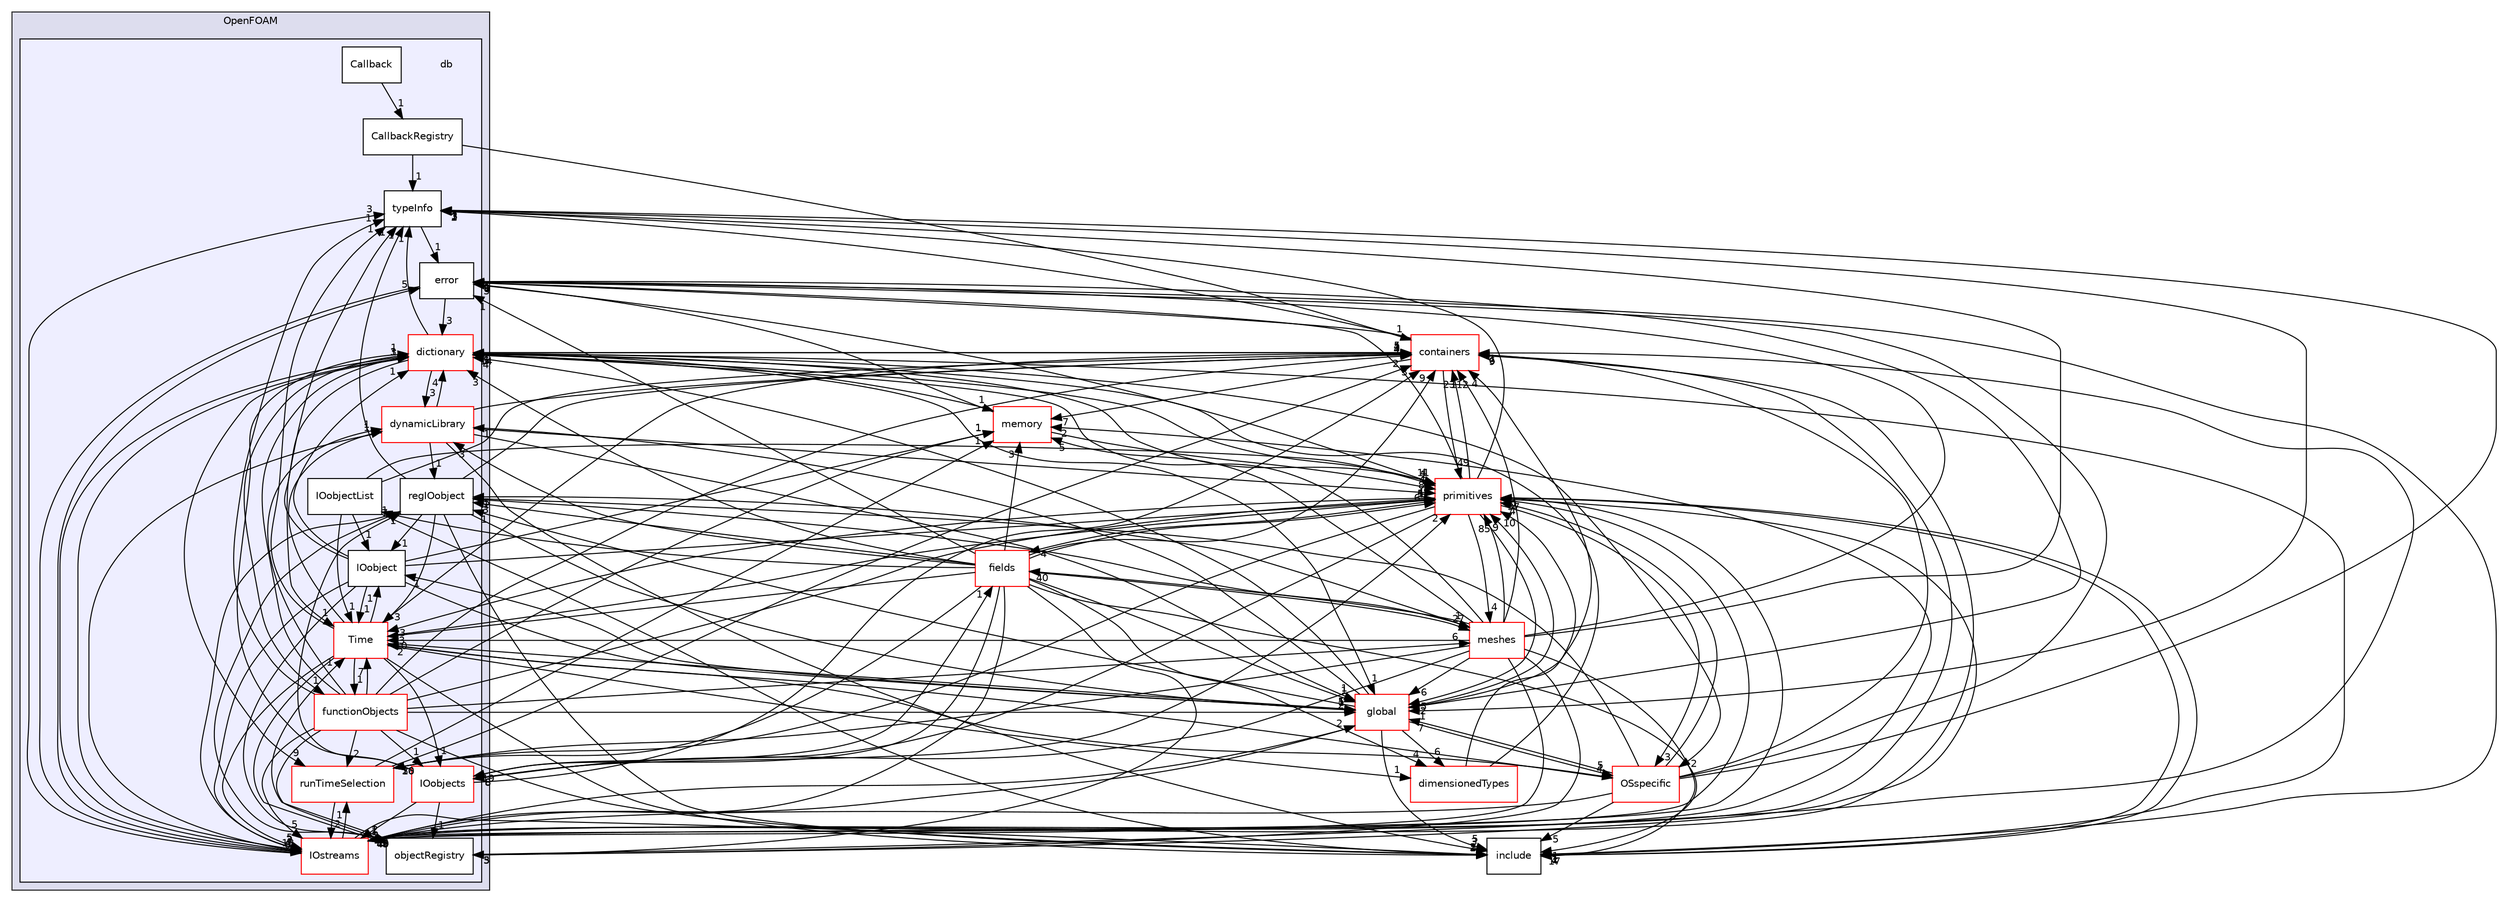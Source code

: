 digraph "src/OpenFOAM/db" {
  bgcolor=transparent;
  compound=true
  node [ fontsize="10", fontname="Helvetica"];
  edge [ labelfontsize="10", labelfontname="Helvetica"];
  subgraph clusterdir_c5473ff19b20e6ec4dfe5c310b3778a8 {
    graph [ bgcolor="#ddddee", pencolor="black", label="OpenFOAM" fontname="Helvetica", fontsize="10", URL="dir_c5473ff19b20e6ec4dfe5c310b3778a8.html"]
  subgraph clusterdir_63c634f7a7cfd679ac26c67fb30fc32f {
    graph [ bgcolor="#eeeeff", pencolor="black", label="" URL="dir_63c634f7a7cfd679ac26c67fb30fc32f.html"];
    dir_63c634f7a7cfd679ac26c67fb30fc32f [shape=plaintext label="db"];
    dir_b85fa6474d36c8701e5d5d6c6e2dfd1f [shape=box label="Callback" color="black" fillcolor="white" style="filled" URL="dir_b85fa6474d36c8701e5d5d6c6e2dfd1f.html"];
    dir_cdfe99edaf40dd57840d437ec09b5318 [shape=box label="CallbackRegistry" color="black" fillcolor="white" style="filled" URL="dir_cdfe99edaf40dd57840d437ec09b5318.html"];
    dir_43e4f3d5f4ba74ef6e29186317ac2bae [shape=box label="dictionary" color="red" fillcolor="white" style="filled" URL="dir_43e4f3d5f4ba74ef6e29186317ac2bae.html"];
    dir_65d267bb6b65740acaf7d5fe4aebd101 [shape=box label="dynamicLibrary" color="red" fillcolor="white" style="filled" URL="dir_65d267bb6b65740acaf7d5fe4aebd101.html"];
    dir_5b778b533e0642b15b61ea7e4b236f8c [shape=box label="error" color="black" fillcolor="white" style="filled" URL="dir_5b778b533e0642b15b61ea7e4b236f8c.html"];
    dir_b1391b8691e21d3cff54e51a698f3c2b [shape=box label="functionObjects" color="red" fillcolor="white" style="filled" URL="dir_b1391b8691e21d3cff54e51a698f3c2b.html"];
    dir_4f09ac4e91f69db1491e8df2f92c001c [shape=box label="IOobject" color="black" fillcolor="white" style="filled" URL="dir_4f09ac4e91f69db1491e8df2f92c001c.html"];
    dir_d3cb1c356d9f567b70ca47b60c594cf0 [shape=box label="IOobjectList" color="black" fillcolor="white" style="filled" URL="dir_d3cb1c356d9f567b70ca47b60c594cf0.html"];
    dir_cc10b28373a5cdb85fcb1ececb22619b [shape=box label="IOobjects" color="red" fillcolor="white" style="filled" URL="dir_cc10b28373a5cdb85fcb1ececb22619b.html"];
    dir_466e4f5b4cc1582939ab4ceba36098d8 [shape=box label="IOstreams" color="red" fillcolor="white" style="filled" URL="dir_466e4f5b4cc1582939ab4ceba36098d8.html"];
    dir_f80fc3e4842cbab48cb780bc6e6d033e [shape=box label="objectRegistry" color="black" fillcolor="white" style="filled" URL="dir_f80fc3e4842cbab48cb780bc6e6d033e.html"];
    dir_bb2890f68b7fdb7b322b02b8256df6db [shape=box label="regIOobject" color="black" fillcolor="white" style="filled" URL="dir_bb2890f68b7fdb7b322b02b8256df6db.html"];
    dir_97107bb83a2a5bbfad7ddd584e3f301c [shape=box label="runTimeSelection" color="red" fillcolor="white" style="filled" URL="dir_97107bb83a2a5bbfad7ddd584e3f301c.html"];
    dir_ec5b63092fb55ef516ddf05b3841c89d [shape=box label="Time" color="red" fillcolor="white" style="filled" URL="dir_ec5b63092fb55ef516ddf05b3841c89d.html"];
    dir_44d37d0c4e72ffac3c5738348b92cda3 [shape=box label="typeInfo" color="black" fillcolor="white" style="filled" URL="dir_44d37d0c4e72ffac3c5738348b92cda3.html"];
  }
  }
  dir_385a22dcc2f7120acb0f1a7a832b3b8d [shape=box label="memory" color="red" URL="dir_385a22dcc2f7120acb0f1a7a832b3b8d.html"];
  dir_962442b8f989d5529fab5e0f0e4ffb74 [shape=box label="fields" color="red" URL="dir_962442b8f989d5529fab5e0f0e4ffb74.html"];
  dir_19d0872053bde092be81d7fe3f56cbf7 [shape=box label="containers" color="red" URL="dir_19d0872053bde092be81d7fe3f56cbf7.html"];
  dir_aa2423979fb45fc41c393a5db370ab21 [shape=box label="meshes" color="red" URL="dir_aa2423979fb45fc41c393a5db370ab21.html"];
  dir_d4979fdf35c07e0caec68718d229a4b4 [shape=box label="dimensionedTypes" color="red" URL="dir_d4979fdf35c07e0caec68718d229a4b4.html"];
  dir_8583492183f4d27c76555f8f333dd07b [shape=box label="global" color="red" URL="dir_8583492183f4d27c76555f8f333dd07b.html"];
  dir_3e50f45338116b169052b428016851aa [shape=box label="primitives" color="red" URL="dir_3e50f45338116b169052b428016851aa.html"];
  dir_e954e9f5966bc1c681a414ec8bd0ee15 [shape=box label="include" URL="dir_e954e9f5966bc1c681a414ec8bd0ee15.html"];
  dir_1e7df7a7407fc4618be5c18f76eb7b99 [shape=box label="OSspecific" color="red" URL="dir_1e7df7a7407fc4618be5c18f76eb7b99.html"];
  dir_385a22dcc2f7120acb0f1a7a832b3b8d->dir_3e50f45338116b169052b428016851aa [headlabel="4", labeldistance=1.5 headhref="dir_002254_002358.html"];
  dir_385a22dcc2f7120acb0f1a7a832b3b8d->dir_5b778b533e0642b15b61ea7e4b236f8c [headlabel="3", labeldistance=1.5 headhref="dir_002254_002006.html"];
  dir_44d37d0c4e72ffac3c5738348b92cda3->dir_8583492183f4d27c76555f8f333dd07b [headlabel="1", labeldistance=1.5 headhref="dir_002045_002130.html"];
  dir_44d37d0c4e72ffac3c5738348b92cda3->dir_5b778b533e0642b15b61ea7e4b236f8c [headlabel="1", labeldistance=1.5 headhref="dir_002045_002006.html"];
  dir_4f09ac4e91f69db1491e8df2f92c001c->dir_385a22dcc2f7120acb0f1a7a832b3b8d [headlabel="1", labeldistance=1.5 headhref="dir_002015_002254.html"];
  dir_4f09ac4e91f69db1491e8df2f92c001c->dir_44d37d0c4e72ffac3c5738348b92cda3 [headlabel="1", labeldistance=1.5 headhref="dir_002015_002045.html"];
  dir_4f09ac4e91f69db1491e8df2f92c001c->dir_ec5b63092fb55ef516ddf05b3841c89d [headlabel="1", labeldistance=1.5 headhref="dir_002015_002043.html"];
  dir_4f09ac4e91f69db1491e8df2f92c001c->dir_466e4f5b4cc1582939ab4ceba36098d8 [headlabel="3", labeldistance=1.5 headhref="dir_002015_002025.html"];
  dir_4f09ac4e91f69db1491e8df2f92c001c->dir_43e4f3d5f4ba74ef6e29186317ac2bae [headlabel="1", labeldistance=1.5 headhref="dir_002015_001988.html"];
  dir_4f09ac4e91f69db1491e8df2f92c001c->dir_8583492183f4d27c76555f8f333dd07b [headlabel="1", labeldistance=1.5 headhref="dir_002015_002130.html"];
  dir_4f09ac4e91f69db1491e8df2f92c001c->dir_f80fc3e4842cbab48cb780bc6e6d033e [headlabel="1", labeldistance=1.5 headhref="dir_002015_002038.html"];
  dir_4f09ac4e91f69db1491e8df2f92c001c->dir_3e50f45338116b169052b428016851aa [headlabel="1", labeldistance=1.5 headhref="dir_002015_002358.html"];
  dir_ec5b63092fb55ef516ddf05b3841c89d->dir_44d37d0c4e72ffac3c5738348b92cda3 [headlabel="1", labeldistance=1.5 headhref="dir_002043_002045.html"];
  dir_ec5b63092fb55ef516ddf05b3841c89d->dir_4f09ac4e91f69db1491e8df2f92c001c [headlabel="1", labeldistance=1.5 headhref="dir_002043_002015.html"];
  dir_ec5b63092fb55ef516ddf05b3841c89d->dir_19d0872053bde092be81d7fe3f56cbf7 [headlabel="4", labeldistance=1.5 headhref="dir_002043_001934.html"];
  dir_ec5b63092fb55ef516ddf05b3841c89d->dir_cc10b28373a5cdb85fcb1ececb22619b [headlabel="1", labeldistance=1.5 headhref="dir_002043_002017.html"];
  dir_ec5b63092fb55ef516ddf05b3841c89d->dir_466e4f5b4cc1582939ab4ceba36098d8 [headlabel="5", labeldistance=1.5 headhref="dir_002043_002025.html"];
  dir_ec5b63092fb55ef516ddf05b3841c89d->dir_d4979fdf35c07e0caec68718d229a4b4 [headlabel="1", labeldistance=1.5 headhref="dir_002043_002046.html"];
  dir_ec5b63092fb55ef516ddf05b3841c89d->dir_b1391b8691e21d3cff54e51a698f3c2b [headlabel="1", labeldistance=1.5 headhref="dir_002043_002007.html"];
  dir_ec5b63092fb55ef516ddf05b3841c89d->dir_8583492183f4d27c76555f8f333dd07b [headlabel="5", labeldistance=1.5 headhref="dir_002043_002130.html"];
  dir_ec5b63092fb55ef516ddf05b3841c89d->dir_f80fc3e4842cbab48cb780bc6e6d033e [headlabel="1", labeldistance=1.5 headhref="dir_002043_002038.html"];
  dir_ec5b63092fb55ef516ddf05b3841c89d->dir_3e50f45338116b169052b428016851aa [headlabel="5", labeldistance=1.5 headhref="dir_002043_002358.html"];
  dir_ec5b63092fb55ef516ddf05b3841c89d->dir_65d267bb6b65740acaf7d5fe4aebd101 [headlabel="1", labeldistance=1.5 headhref="dir_002043_002002.html"];
  dir_ec5b63092fb55ef516ddf05b3841c89d->dir_e954e9f5966bc1c681a414ec8bd0ee15 [headlabel="1", labeldistance=1.5 headhref="dir_002043_002152.html"];
  dir_ec5b63092fb55ef516ddf05b3841c89d->dir_1e7df7a7407fc4618be5c18f76eb7b99 [headlabel="4", labeldistance=1.5 headhref="dir_002043_002470.html"];
  dir_962442b8f989d5529fab5e0f0e4ffb74->dir_385a22dcc2f7120acb0f1a7a832b3b8d [headlabel="3", labeldistance=1.5 headhref="dir_002054_002254.html"];
  dir_962442b8f989d5529fab5e0f0e4ffb74->dir_ec5b63092fb55ef516ddf05b3841c89d [headlabel="3", labeldistance=1.5 headhref="dir_002054_002043.html"];
  dir_962442b8f989d5529fab5e0f0e4ffb74->dir_19d0872053bde092be81d7fe3f56cbf7 [headlabel="9", labeldistance=1.5 headhref="dir_002054_001934.html"];
  dir_962442b8f989d5529fab5e0f0e4ffb74->dir_cc10b28373a5cdb85fcb1ececb22619b [headlabel="19", labeldistance=1.5 headhref="dir_002054_002017.html"];
  dir_962442b8f989d5529fab5e0f0e4ffb74->dir_d3cb1c356d9f567b70ca47b60c594cf0 [headlabel="1", labeldistance=1.5 headhref="dir_002054_002016.html"];
  dir_962442b8f989d5529fab5e0f0e4ffb74->dir_aa2423979fb45fc41c393a5db370ab21 [headlabel="27", labeldistance=1.5 headhref="dir_002054_002260.html"];
  dir_962442b8f989d5529fab5e0f0e4ffb74->dir_466e4f5b4cc1582939ab4ceba36098d8 [headlabel="5", labeldistance=1.5 headhref="dir_002054_002025.html"];
  dir_962442b8f989d5529fab5e0f0e4ffb74->dir_d4979fdf35c07e0caec68718d229a4b4 [headlabel="4", labeldistance=1.5 headhref="dir_002054_002046.html"];
  dir_962442b8f989d5529fab5e0f0e4ffb74->dir_43e4f3d5f4ba74ef6e29186317ac2bae [headlabel="3", labeldistance=1.5 headhref="dir_002054_001988.html"];
  dir_962442b8f989d5529fab5e0f0e4ffb74->dir_8583492183f4d27c76555f8f333dd07b [headlabel="1", labeldistance=1.5 headhref="dir_002054_002130.html"];
  dir_962442b8f989d5529fab5e0f0e4ffb74->dir_f80fc3e4842cbab48cb780bc6e6d033e [headlabel="3", labeldistance=1.5 headhref="dir_002054_002038.html"];
  dir_962442b8f989d5529fab5e0f0e4ffb74->dir_3e50f45338116b169052b428016851aa [headlabel="65", labeldistance=1.5 headhref="dir_002054_002358.html"];
  dir_962442b8f989d5529fab5e0f0e4ffb74->dir_65d267bb6b65740acaf7d5fe4aebd101 [headlabel="3", labeldistance=1.5 headhref="dir_002054_002002.html"];
  dir_962442b8f989d5529fab5e0f0e4ffb74->dir_97107bb83a2a5bbfad7ddd584e3f301c [headlabel="20", labeldistance=1.5 headhref="dir_002054_002040.html"];
  dir_962442b8f989d5529fab5e0f0e4ffb74->dir_bb2890f68b7fdb7b322b02b8256df6db [headlabel="3", labeldistance=1.5 headhref="dir_002054_002039.html"];
  dir_962442b8f989d5529fab5e0f0e4ffb74->dir_e954e9f5966bc1c681a414ec8bd0ee15 [headlabel="1", labeldistance=1.5 headhref="dir_002054_002152.html"];
  dir_962442b8f989d5529fab5e0f0e4ffb74->dir_5b778b533e0642b15b61ea7e4b236f8c [headlabel="1", labeldistance=1.5 headhref="dir_002054_002006.html"];
  dir_19d0872053bde092be81d7fe3f56cbf7->dir_385a22dcc2f7120acb0f1a7a832b3b8d [headlabel="7", labeldistance=1.5 headhref="dir_001934_002254.html"];
  dir_19d0872053bde092be81d7fe3f56cbf7->dir_44d37d0c4e72ffac3c5738348b92cda3 [headlabel="2", labeldistance=1.5 headhref="dir_001934_002045.html"];
  dir_19d0872053bde092be81d7fe3f56cbf7->dir_466e4f5b4cc1582939ab4ceba36098d8 [headlabel="40", labeldistance=1.5 headhref="dir_001934_002025.html"];
  dir_19d0872053bde092be81d7fe3f56cbf7->dir_43e4f3d5f4ba74ef6e29186317ac2bae [headlabel="1", labeldistance=1.5 headhref="dir_001934_001988.html"];
  dir_19d0872053bde092be81d7fe3f56cbf7->dir_3e50f45338116b169052b428016851aa [headlabel="49", labeldistance=1.5 headhref="dir_001934_002358.html"];
  dir_19d0872053bde092be81d7fe3f56cbf7->dir_5b778b533e0642b15b61ea7e4b236f8c [headlabel="8", labeldistance=1.5 headhref="dir_001934_002006.html"];
  dir_cc10b28373a5cdb85fcb1ececb22619b->dir_962442b8f989d5529fab5e0f0e4ffb74 [headlabel="1", labeldistance=1.5 headhref="dir_002017_002054.html"];
  dir_cc10b28373a5cdb85fcb1ececb22619b->dir_19d0872053bde092be81d7fe3f56cbf7 [headlabel="3", labeldistance=1.5 headhref="dir_002017_001934.html"];
  dir_cc10b28373a5cdb85fcb1ececb22619b->dir_466e4f5b4cc1582939ab4ceba36098d8 [headlabel="2", labeldistance=1.5 headhref="dir_002017_002025.html"];
  dir_cc10b28373a5cdb85fcb1ececb22619b->dir_43e4f3d5f4ba74ef6e29186317ac2bae [headlabel="1", labeldistance=1.5 headhref="dir_002017_001988.html"];
  dir_cc10b28373a5cdb85fcb1ececb22619b->dir_f80fc3e4842cbab48cb780bc6e6d033e [headlabel="1", labeldistance=1.5 headhref="dir_002017_002038.html"];
  dir_cc10b28373a5cdb85fcb1ececb22619b->dir_3e50f45338116b169052b428016851aa [headlabel="2", labeldistance=1.5 headhref="dir_002017_002358.html"];
  dir_cc10b28373a5cdb85fcb1ececb22619b->dir_bb2890f68b7fdb7b322b02b8256df6db [headlabel="7", labeldistance=1.5 headhref="dir_002017_002039.html"];
  dir_d3cb1c356d9f567b70ca47b60c594cf0->dir_4f09ac4e91f69db1491e8df2f92c001c [headlabel="1", labeldistance=1.5 headhref="dir_002016_002015.html"];
  dir_d3cb1c356d9f567b70ca47b60c594cf0->dir_ec5b63092fb55ef516ddf05b3841c89d [headlabel="1", labeldistance=1.5 headhref="dir_002016_002043.html"];
  dir_d3cb1c356d9f567b70ca47b60c594cf0->dir_19d0872053bde092be81d7fe3f56cbf7 [headlabel="1", labeldistance=1.5 headhref="dir_002016_001934.html"];
  dir_d3cb1c356d9f567b70ca47b60c594cf0->dir_3e50f45338116b169052b428016851aa [headlabel="1", labeldistance=1.5 headhref="dir_002016_002358.html"];
  dir_d3cb1c356d9f567b70ca47b60c594cf0->dir_e954e9f5966bc1c681a414ec8bd0ee15 [headlabel="1", labeldistance=1.5 headhref="dir_002016_002152.html"];
  dir_aa2423979fb45fc41c393a5db370ab21->dir_385a22dcc2f7120acb0f1a7a832b3b8d [headlabel="5", labeldistance=1.5 headhref="dir_002260_002254.html"];
  dir_aa2423979fb45fc41c393a5db370ab21->dir_44d37d0c4e72ffac3c5738348b92cda3 [headlabel="3", labeldistance=1.5 headhref="dir_002260_002045.html"];
  dir_aa2423979fb45fc41c393a5db370ab21->dir_ec5b63092fb55ef516ddf05b3841c89d [headlabel="10", labeldistance=1.5 headhref="dir_002260_002043.html"];
  dir_aa2423979fb45fc41c393a5db370ab21->dir_962442b8f989d5529fab5e0f0e4ffb74 [headlabel="40", labeldistance=1.5 headhref="dir_002260_002054.html"];
  dir_aa2423979fb45fc41c393a5db370ab21->dir_19d0872053bde092be81d7fe3f56cbf7 [headlabel="112", labeldistance=1.5 headhref="dir_002260_001934.html"];
  dir_aa2423979fb45fc41c393a5db370ab21->dir_cc10b28373a5cdb85fcb1ececb22619b [headlabel="6", labeldistance=1.5 headhref="dir_002260_002017.html"];
  dir_aa2423979fb45fc41c393a5db370ab21->dir_466e4f5b4cc1582939ab4ceba36098d8 [headlabel="45", labeldistance=1.5 headhref="dir_002260_002025.html"];
  dir_aa2423979fb45fc41c393a5db370ab21->dir_43e4f3d5f4ba74ef6e29186317ac2bae [headlabel="14", labeldistance=1.5 headhref="dir_002260_001988.html"];
  dir_aa2423979fb45fc41c393a5db370ab21->dir_8583492183f4d27c76555f8f333dd07b [headlabel="6", labeldistance=1.5 headhref="dir_002260_002130.html"];
  dir_aa2423979fb45fc41c393a5db370ab21->dir_f80fc3e4842cbab48cb780bc6e6d033e [headlabel="5", labeldistance=1.5 headhref="dir_002260_002038.html"];
  dir_aa2423979fb45fc41c393a5db370ab21->dir_3e50f45338116b169052b428016851aa [headlabel="85", labeldistance=1.5 headhref="dir_002260_002358.html"];
  dir_aa2423979fb45fc41c393a5db370ab21->dir_97107bb83a2a5bbfad7ddd584e3f301c [headlabel="30", labeldistance=1.5 headhref="dir_002260_002040.html"];
  dir_aa2423979fb45fc41c393a5db370ab21->dir_bb2890f68b7fdb7b322b02b8256df6db [headlabel="5", labeldistance=1.5 headhref="dir_002260_002039.html"];
  dir_aa2423979fb45fc41c393a5db370ab21->dir_e954e9f5966bc1c681a414ec8bd0ee15 [headlabel="17", labeldistance=1.5 headhref="dir_002260_002152.html"];
  dir_aa2423979fb45fc41c393a5db370ab21->dir_5b778b533e0642b15b61ea7e4b236f8c [headlabel="1", labeldistance=1.5 headhref="dir_002260_002006.html"];
  dir_466e4f5b4cc1582939ab4ceba36098d8->dir_385a22dcc2f7120acb0f1a7a832b3b8d [headlabel="2", labeldistance=1.5 headhref="dir_002025_002254.html"];
  dir_466e4f5b4cc1582939ab4ceba36098d8->dir_44d37d0c4e72ffac3c5738348b92cda3 [headlabel="3", labeldistance=1.5 headhref="dir_002025_002045.html"];
  dir_466e4f5b4cc1582939ab4ceba36098d8->dir_19d0872053bde092be81d7fe3f56cbf7 [headlabel="9", labeldistance=1.5 headhref="dir_002025_001934.html"];
  dir_466e4f5b4cc1582939ab4ceba36098d8->dir_43e4f3d5f4ba74ef6e29186317ac2bae [headlabel="1", labeldistance=1.5 headhref="dir_002025_001988.html"];
  dir_466e4f5b4cc1582939ab4ceba36098d8->dir_8583492183f4d27c76555f8f333dd07b [headlabel="2", labeldistance=1.5 headhref="dir_002025_002130.html"];
  dir_466e4f5b4cc1582939ab4ceba36098d8->dir_3e50f45338116b169052b428016851aa [headlabel="37", labeldistance=1.5 headhref="dir_002025_002358.html"];
  dir_466e4f5b4cc1582939ab4ceba36098d8->dir_97107bb83a2a5bbfad7ddd584e3f301c [headlabel="1", labeldistance=1.5 headhref="dir_002025_002040.html"];
  dir_466e4f5b4cc1582939ab4ceba36098d8->dir_e954e9f5966bc1c681a414ec8bd0ee15 [headlabel="2", labeldistance=1.5 headhref="dir_002025_002152.html"];
  dir_466e4f5b4cc1582939ab4ceba36098d8->dir_5b778b533e0642b15b61ea7e4b236f8c [headlabel="5", labeldistance=1.5 headhref="dir_002025_002006.html"];
  dir_d4979fdf35c07e0caec68718d229a4b4->dir_43e4f3d5f4ba74ef6e29186317ac2bae [headlabel="1", labeldistance=1.5 headhref="dir_002046_001988.html"];
  dir_d4979fdf35c07e0caec68718d229a4b4->dir_3e50f45338116b169052b428016851aa [headlabel="10", labeldistance=1.5 headhref="dir_002046_002358.html"];
  dir_b1391b8691e21d3cff54e51a698f3c2b->dir_385a22dcc2f7120acb0f1a7a832b3b8d [headlabel="1", labeldistance=1.5 headhref="dir_002007_002254.html"];
  dir_b1391b8691e21d3cff54e51a698f3c2b->dir_44d37d0c4e72ffac3c5738348b92cda3 [headlabel="1", labeldistance=1.5 headhref="dir_002007_002045.html"];
  dir_b1391b8691e21d3cff54e51a698f3c2b->dir_ec5b63092fb55ef516ddf05b3841c89d [headlabel="7", labeldistance=1.5 headhref="dir_002007_002043.html"];
  dir_b1391b8691e21d3cff54e51a698f3c2b->dir_19d0872053bde092be81d7fe3f56cbf7 [headlabel="4", labeldistance=1.5 headhref="dir_002007_001934.html"];
  dir_b1391b8691e21d3cff54e51a698f3c2b->dir_cc10b28373a5cdb85fcb1ececb22619b [headlabel="1", labeldistance=1.5 headhref="dir_002007_002017.html"];
  dir_b1391b8691e21d3cff54e51a698f3c2b->dir_aa2423979fb45fc41c393a5db370ab21 [headlabel="6", labeldistance=1.5 headhref="dir_002007_002260.html"];
  dir_b1391b8691e21d3cff54e51a698f3c2b->dir_466e4f5b4cc1582939ab4ceba36098d8 [headlabel="5", labeldistance=1.5 headhref="dir_002007_002025.html"];
  dir_b1391b8691e21d3cff54e51a698f3c2b->dir_43e4f3d5f4ba74ef6e29186317ac2bae [headlabel="3", labeldistance=1.5 headhref="dir_002007_001988.html"];
  dir_b1391b8691e21d3cff54e51a698f3c2b->dir_8583492183f4d27c76555f8f333dd07b [headlabel="2", labeldistance=1.5 headhref="dir_002007_002130.html"];
  dir_b1391b8691e21d3cff54e51a698f3c2b->dir_f80fc3e4842cbab48cb780bc6e6d033e [headlabel="2", labeldistance=1.5 headhref="dir_002007_002038.html"];
  dir_b1391b8691e21d3cff54e51a698f3c2b->dir_3e50f45338116b169052b428016851aa [headlabel="4", labeldistance=1.5 headhref="dir_002007_002358.html"];
  dir_b1391b8691e21d3cff54e51a698f3c2b->dir_65d267bb6b65740acaf7d5fe4aebd101 [headlabel="1", labeldistance=1.5 headhref="dir_002007_002002.html"];
  dir_b1391b8691e21d3cff54e51a698f3c2b->dir_97107bb83a2a5bbfad7ddd584e3f301c [headlabel="2", labeldistance=1.5 headhref="dir_002007_002040.html"];
  dir_b1391b8691e21d3cff54e51a698f3c2b->dir_e954e9f5966bc1c681a414ec8bd0ee15 [headlabel="5", labeldistance=1.5 headhref="dir_002007_002152.html"];
  dir_43e4f3d5f4ba74ef6e29186317ac2bae->dir_385a22dcc2f7120acb0f1a7a832b3b8d [headlabel="1", labeldistance=1.5 headhref="dir_001988_002254.html"];
  dir_43e4f3d5f4ba74ef6e29186317ac2bae->dir_44d37d0c4e72ffac3c5738348b92cda3 [headlabel="1", labeldistance=1.5 headhref="dir_001988_002045.html"];
  dir_43e4f3d5f4ba74ef6e29186317ac2bae->dir_ec5b63092fb55ef516ddf05b3841c89d [headlabel="1", labeldistance=1.5 headhref="dir_001988_002043.html"];
  dir_43e4f3d5f4ba74ef6e29186317ac2bae->dir_19d0872053bde092be81d7fe3f56cbf7 [headlabel="5", labeldistance=1.5 headhref="dir_001988_001934.html"];
  dir_43e4f3d5f4ba74ef6e29186317ac2bae->dir_466e4f5b4cc1582939ab4ceba36098d8 [headlabel="18", labeldistance=1.5 headhref="dir_001988_002025.html"];
  dir_43e4f3d5f4ba74ef6e29186317ac2bae->dir_b1391b8691e21d3cff54e51a698f3c2b [headlabel="1", labeldistance=1.5 headhref="dir_001988_002007.html"];
  dir_43e4f3d5f4ba74ef6e29186317ac2bae->dir_8583492183f4d27c76555f8f333dd07b [headlabel="1", labeldistance=1.5 headhref="dir_001988_002130.html"];
  dir_43e4f3d5f4ba74ef6e29186317ac2bae->dir_3e50f45338116b169052b428016851aa [headlabel="11", labeldistance=1.5 headhref="dir_001988_002358.html"];
  dir_43e4f3d5f4ba74ef6e29186317ac2bae->dir_65d267bb6b65740acaf7d5fe4aebd101 [headlabel="3", labeldistance=1.5 headhref="dir_001988_002002.html"];
  dir_43e4f3d5f4ba74ef6e29186317ac2bae->dir_97107bb83a2a5bbfad7ddd584e3f301c [headlabel="9", labeldistance=1.5 headhref="dir_001988_002040.html"];
  dir_43e4f3d5f4ba74ef6e29186317ac2bae->dir_e954e9f5966bc1c681a414ec8bd0ee15 [headlabel="1", labeldistance=1.5 headhref="dir_001988_002152.html"];
  dir_43e4f3d5f4ba74ef6e29186317ac2bae->dir_1e7df7a7407fc4618be5c18f76eb7b99 [headlabel="2", labeldistance=1.5 headhref="dir_001988_002470.html"];
  dir_8583492183f4d27c76555f8f333dd07b->dir_4f09ac4e91f69db1491e8df2f92c001c [headlabel="1", labeldistance=1.5 headhref="dir_002130_002015.html"];
  dir_8583492183f4d27c76555f8f333dd07b->dir_19d0872053bde092be81d7fe3f56cbf7 [headlabel="4", labeldistance=1.5 headhref="dir_002130_001934.html"];
  dir_8583492183f4d27c76555f8f333dd07b->dir_466e4f5b4cc1582939ab4ceba36098d8 [headlabel="8", labeldistance=1.5 headhref="dir_002130_002025.html"];
  dir_8583492183f4d27c76555f8f333dd07b->dir_d4979fdf35c07e0caec68718d229a4b4 [headlabel="6", labeldistance=1.5 headhref="dir_002130_002046.html"];
  dir_8583492183f4d27c76555f8f333dd07b->dir_43e4f3d5f4ba74ef6e29186317ac2bae [headlabel="4", labeldistance=1.5 headhref="dir_002130_001988.html"];
  dir_8583492183f4d27c76555f8f333dd07b->dir_3e50f45338116b169052b428016851aa [headlabel="9", labeldistance=1.5 headhref="dir_002130_002358.html"];
  dir_8583492183f4d27c76555f8f333dd07b->dir_65d267bb6b65740acaf7d5fe4aebd101 [headlabel="1", labeldistance=1.5 headhref="dir_002130_002002.html"];
  dir_8583492183f4d27c76555f8f333dd07b->dir_bb2890f68b7fdb7b322b02b8256df6db [headlabel="1", labeldistance=1.5 headhref="dir_002130_002039.html"];
  dir_8583492183f4d27c76555f8f333dd07b->dir_e954e9f5966bc1c681a414ec8bd0ee15 [headlabel="5", labeldistance=1.5 headhref="dir_002130_002152.html"];
  dir_8583492183f4d27c76555f8f333dd07b->dir_1e7df7a7407fc4618be5c18f76eb7b99 [headlabel="5", labeldistance=1.5 headhref="dir_002130_002470.html"];
  dir_f80fc3e4842cbab48cb780bc6e6d033e->dir_ec5b63092fb55ef516ddf05b3841c89d [headlabel="1", labeldistance=1.5 headhref="dir_002038_002043.html"];
  dir_f80fc3e4842cbab48cb780bc6e6d033e->dir_19d0872053bde092be81d7fe3f56cbf7 [headlabel="1", labeldistance=1.5 headhref="dir_002038_001934.html"];
  dir_f80fc3e4842cbab48cb780bc6e6d033e->dir_3e50f45338116b169052b428016851aa [headlabel="2", labeldistance=1.5 headhref="dir_002038_002358.html"];
  dir_f80fc3e4842cbab48cb780bc6e6d033e->dir_bb2890f68b7fdb7b322b02b8256df6db [headlabel="1", labeldistance=1.5 headhref="dir_002038_002039.html"];
  dir_3e50f45338116b169052b428016851aa->dir_44d37d0c4e72ffac3c5738348b92cda3 [headlabel="1", labeldistance=1.5 headhref="dir_002358_002045.html"];
  dir_3e50f45338116b169052b428016851aa->dir_ec5b63092fb55ef516ddf05b3841c89d [headlabel="3", labeldistance=1.5 headhref="dir_002358_002043.html"];
  dir_3e50f45338116b169052b428016851aa->dir_962442b8f989d5529fab5e0f0e4ffb74 [headlabel="4", labeldistance=1.5 headhref="dir_002358_002054.html"];
  dir_3e50f45338116b169052b428016851aa->dir_19d0872053bde092be81d7fe3f56cbf7 [headlabel="23", labeldistance=1.5 headhref="dir_002358_001934.html"];
  dir_3e50f45338116b169052b428016851aa->dir_cc10b28373a5cdb85fcb1ececb22619b [headlabel="8", labeldistance=1.5 headhref="dir_002358_002017.html"];
  dir_3e50f45338116b169052b428016851aa->dir_aa2423979fb45fc41c393a5db370ab21 [headlabel="4", labeldistance=1.5 headhref="dir_002358_002260.html"];
  dir_3e50f45338116b169052b428016851aa->dir_466e4f5b4cc1582939ab4ceba36098d8 [headlabel="40", labeldistance=1.5 headhref="dir_002358_002025.html"];
  dir_3e50f45338116b169052b428016851aa->dir_43e4f3d5f4ba74ef6e29186317ac2bae [headlabel="5", labeldistance=1.5 headhref="dir_002358_001988.html"];
  dir_3e50f45338116b169052b428016851aa->dir_8583492183f4d27c76555f8f333dd07b [headlabel="5", labeldistance=1.5 headhref="dir_002358_002130.html"];
  dir_3e50f45338116b169052b428016851aa->dir_97107bb83a2a5bbfad7ddd584e3f301c [headlabel="16", labeldistance=1.5 headhref="dir_002358_002040.html"];
  dir_3e50f45338116b169052b428016851aa->dir_e954e9f5966bc1c681a414ec8bd0ee15 [headlabel="4", labeldistance=1.5 headhref="dir_002358_002152.html"];
  dir_3e50f45338116b169052b428016851aa->dir_5b778b533e0642b15b61ea7e4b236f8c [headlabel="6", labeldistance=1.5 headhref="dir_002358_002006.html"];
  dir_3e50f45338116b169052b428016851aa->dir_1e7df7a7407fc4618be5c18f76eb7b99 [headlabel="3", labeldistance=1.5 headhref="dir_002358_002470.html"];
  dir_b85fa6474d36c8701e5d5d6c6e2dfd1f->dir_cdfe99edaf40dd57840d437ec09b5318 [headlabel="1", labeldistance=1.5 headhref="dir_001986_001987.html"];
  dir_65d267bb6b65740acaf7d5fe4aebd101->dir_19d0872053bde092be81d7fe3f56cbf7 [headlabel="3", labeldistance=1.5 headhref="dir_002002_001934.html"];
  dir_65d267bb6b65740acaf7d5fe4aebd101->dir_466e4f5b4cc1582939ab4ceba36098d8 [headlabel="4", labeldistance=1.5 headhref="dir_002002_002025.html"];
  dir_65d267bb6b65740acaf7d5fe4aebd101->dir_43e4f3d5f4ba74ef6e29186317ac2bae [headlabel="4", labeldistance=1.5 headhref="dir_002002_001988.html"];
  dir_65d267bb6b65740acaf7d5fe4aebd101->dir_8583492183f4d27c76555f8f333dd07b [headlabel="1", labeldistance=1.5 headhref="dir_002002_002130.html"];
  dir_65d267bb6b65740acaf7d5fe4aebd101->dir_3e50f45338116b169052b428016851aa [headlabel="8", labeldistance=1.5 headhref="dir_002002_002358.html"];
  dir_65d267bb6b65740acaf7d5fe4aebd101->dir_bb2890f68b7fdb7b322b02b8256df6db [headlabel="1", labeldistance=1.5 headhref="dir_002002_002039.html"];
  dir_65d267bb6b65740acaf7d5fe4aebd101->dir_e954e9f5966bc1c681a414ec8bd0ee15 [headlabel="3", labeldistance=1.5 headhref="dir_002002_002152.html"];
  dir_97107bb83a2a5bbfad7ddd584e3f301c->dir_385a22dcc2f7120acb0f1a7a832b3b8d [headlabel="1", labeldistance=1.5 headhref="dir_002040_002254.html"];
  dir_97107bb83a2a5bbfad7ddd584e3f301c->dir_19d0872053bde092be81d7fe3f56cbf7 [headlabel="2", labeldistance=1.5 headhref="dir_002040_001934.html"];
  dir_97107bb83a2a5bbfad7ddd584e3f301c->dir_466e4f5b4cc1582939ab4ceba36098d8 [headlabel="2", labeldistance=1.5 headhref="dir_002040_002025.html"];
  dir_bb2890f68b7fdb7b322b02b8256df6db->dir_44d37d0c4e72ffac3c5738348b92cda3 [headlabel="1", labeldistance=1.5 headhref="dir_002039_002045.html"];
  dir_bb2890f68b7fdb7b322b02b8256df6db->dir_4f09ac4e91f69db1491e8df2f92c001c [headlabel="1", labeldistance=1.5 headhref="dir_002039_002015.html"];
  dir_bb2890f68b7fdb7b322b02b8256df6db->dir_ec5b63092fb55ef516ddf05b3841c89d [headlabel="3", labeldistance=1.5 headhref="dir_002039_002043.html"];
  dir_bb2890f68b7fdb7b322b02b8256df6db->dir_19d0872053bde092be81d7fe3f56cbf7 [headlabel="1", labeldistance=1.5 headhref="dir_002039_001934.html"];
  dir_bb2890f68b7fdb7b322b02b8256df6db->dir_aa2423979fb45fc41c393a5db370ab21 [headlabel="1", labeldistance=1.5 headhref="dir_002039_002260.html"];
  dir_bb2890f68b7fdb7b322b02b8256df6db->dir_466e4f5b4cc1582939ab4ceba36098d8 [headlabel="3", labeldistance=1.5 headhref="dir_002039_002025.html"];
  dir_bb2890f68b7fdb7b322b02b8256df6db->dir_8583492183f4d27c76555f8f333dd07b [headlabel="1", labeldistance=1.5 headhref="dir_002039_002130.html"];
  dir_bb2890f68b7fdb7b322b02b8256df6db->dir_e954e9f5966bc1c681a414ec8bd0ee15 [headlabel="2", labeldistance=1.5 headhref="dir_002039_002152.html"];
  dir_e954e9f5966bc1c681a414ec8bd0ee15->dir_3e50f45338116b169052b428016851aa [headlabel="1", labeldistance=1.5 headhref="dir_002152_002358.html"];
  dir_5b778b533e0642b15b61ea7e4b236f8c->dir_466e4f5b4cc1582939ab4ceba36098d8 [headlabel="6", labeldistance=1.5 headhref="dir_002006_002025.html"];
  dir_5b778b533e0642b15b61ea7e4b236f8c->dir_43e4f3d5f4ba74ef6e29186317ac2bae [headlabel="3", labeldistance=1.5 headhref="dir_002006_001988.html"];
  dir_5b778b533e0642b15b61ea7e4b236f8c->dir_8583492183f4d27c76555f8f333dd07b [headlabel="2", labeldistance=1.5 headhref="dir_002006_002130.html"];
  dir_5b778b533e0642b15b61ea7e4b236f8c->dir_3e50f45338116b169052b428016851aa [headlabel="4", labeldistance=1.5 headhref="dir_002006_002358.html"];
  dir_5b778b533e0642b15b61ea7e4b236f8c->dir_e954e9f5966bc1c681a414ec8bd0ee15 [headlabel="1", labeldistance=1.5 headhref="dir_002006_002152.html"];
  dir_cdfe99edaf40dd57840d437ec09b5318->dir_44d37d0c4e72ffac3c5738348b92cda3 [headlabel="1", labeldistance=1.5 headhref="dir_001987_002045.html"];
  dir_cdfe99edaf40dd57840d437ec09b5318->dir_19d0872053bde092be81d7fe3f56cbf7 [headlabel="1", labeldistance=1.5 headhref="dir_001987_001934.html"];
  dir_1e7df7a7407fc4618be5c18f76eb7b99->dir_44d37d0c4e72ffac3c5738348b92cda3 [headlabel="3", labeldistance=1.5 headhref="dir_002470_002045.html"];
  dir_1e7df7a7407fc4618be5c18f76eb7b99->dir_ec5b63092fb55ef516ddf05b3841c89d [headlabel="2", labeldistance=1.5 headhref="dir_002470_002043.html"];
  dir_1e7df7a7407fc4618be5c18f76eb7b99->dir_19d0872053bde092be81d7fe3f56cbf7 [headlabel="6", labeldistance=1.5 headhref="dir_002470_001934.html"];
  dir_1e7df7a7407fc4618be5c18f76eb7b99->dir_466e4f5b4cc1582939ab4ceba36098d8 [headlabel="15", labeldistance=1.5 headhref="dir_002470_002025.html"];
  dir_1e7df7a7407fc4618be5c18f76eb7b99->dir_8583492183f4d27c76555f8f333dd07b [headlabel="7", labeldistance=1.5 headhref="dir_002470_002130.html"];
  dir_1e7df7a7407fc4618be5c18f76eb7b99->dir_3e50f45338116b169052b428016851aa [headlabel="4", labeldistance=1.5 headhref="dir_002470_002358.html"];
  dir_1e7df7a7407fc4618be5c18f76eb7b99->dir_bb2890f68b7fdb7b322b02b8256df6db [headlabel="1", labeldistance=1.5 headhref="dir_002470_002039.html"];
  dir_1e7df7a7407fc4618be5c18f76eb7b99->dir_e954e9f5966bc1c681a414ec8bd0ee15 [headlabel="5", labeldistance=1.5 headhref="dir_002470_002152.html"];
  dir_1e7df7a7407fc4618be5c18f76eb7b99->dir_5b778b533e0642b15b61ea7e4b236f8c [headlabel="9", labeldistance=1.5 headhref="dir_002470_002006.html"];
}
